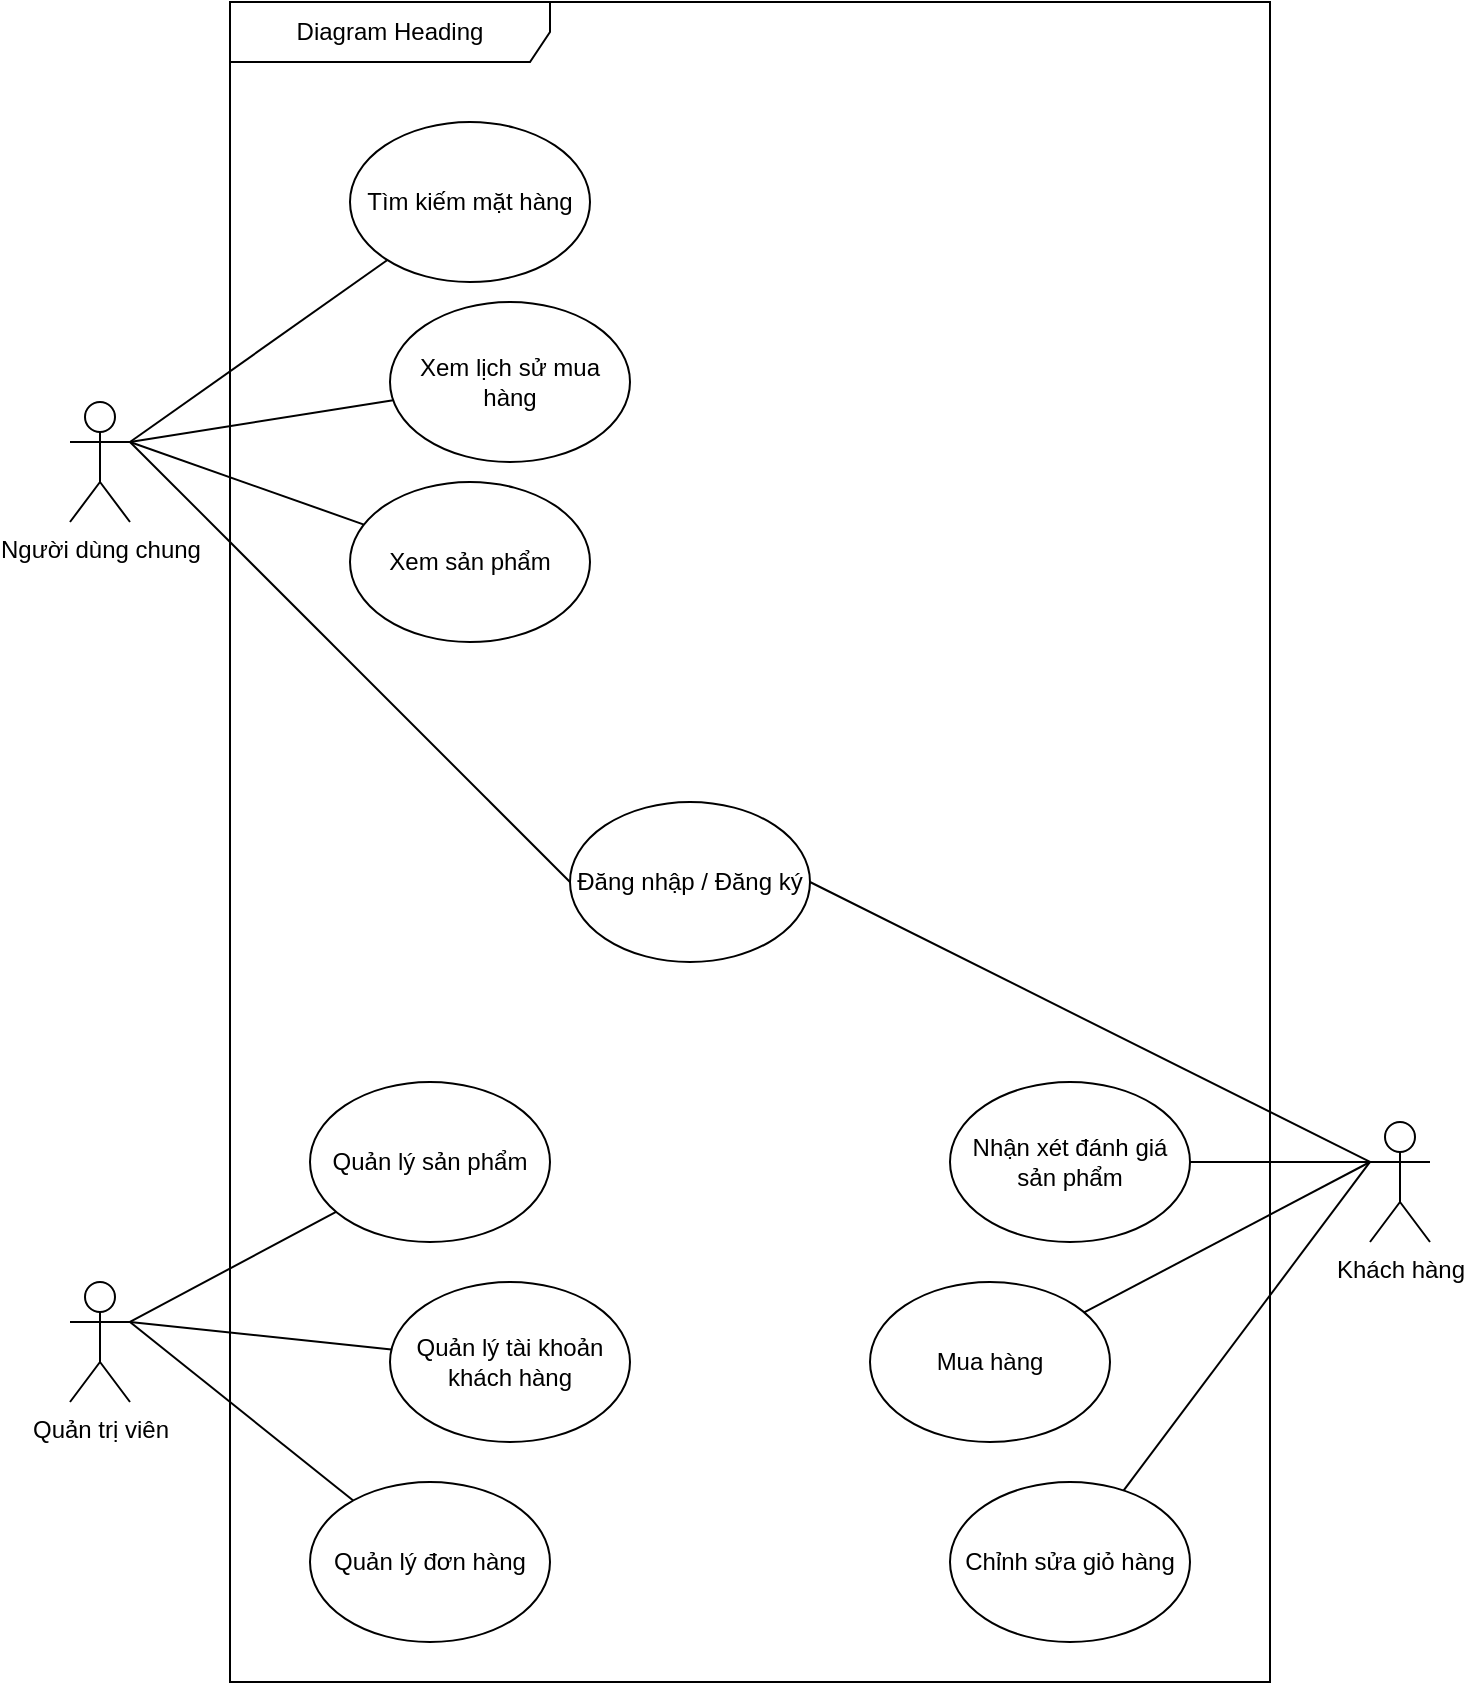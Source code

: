 <mxfile version="24.4.0" type="github">
  <diagram name="Trang-1" id="xD1ijKB_s0pnlnU6_1Ek">
    <mxGraphModel dx="1363" dy="846" grid="1" gridSize="10" guides="1" tooltips="1" connect="1" arrows="1" fold="1" page="1" pageScale="1" pageWidth="827" pageHeight="1169" math="0" shadow="0">
      <root>
        <mxCell id="0" />
        <mxCell id="1" parent="0" />
        <mxCell id="datPtI-F4djt_y2eJQy3-1" value="Tìm kiếm mặt hàng" style="ellipse;whiteSpace=wrap;html=1;" vertex="1" parent="1">
          <mxGeometry x="220" y="80" width="120" height="80" as="geometry" />
        </mxCell>
        <mxCell id="datPtI-F4djt_y2eJQy3-2" value="Xem lịch sử mua hàng" style="ellipse;whiteSpace=wrap;html=1;" vertex="1" parent="1">
          <mxGeometry x="240" y="170" width="120" height="80" as="geometry" />
        </mxCell>
        <mxCell id="datPtI-F4djt_y2eJQy3-3" value="Nhận xét đánh giá sản phẩm" style="ellipse;whiteSpace=wrap;html=1;" vertex="1" parent="1">
          <mxGeometry x="520" y="560" width="120" height="80" as="geometry" />
        </mxCell>
        <mxCell id="datPtI-F4djt_y2eJQy3-4" value="Xem sản phẩm" style="ellipse;whiteSpace=wrap;html=1;" vertex="1" parent="1">
          <mxGeometry x="220" y="260" width="120" height="80" as="geometry" />
        </mxCell>
        <mxCell id="datPtI-F4djt_y2eJQy3-5" value="Đăng nhập / Đăng ký" style="ellipse;whiteSpace=wrap;html=1;" vertex="1" parent="1">
          <mxGeometry x="330" y="420" width="120" height="80" as="geometry" />
        </mxCell>
        <mxCell id="datPtI-F4djt_y2eJQy3-6" value="Người dùng chung" style="shape=umlActor;verticalLabelPosition=bottom;verticalAlign=top;html=1;outlineConnect=0;" vertex="1" parent="1">
          <mxGeometry x="80" y="220" width="30" height="60" as="geometry" />
        </mxCell>
        <mxCell id="datPtI-F4djt_y2eJQy3-9" value="Quản lý sản phẩm" style="ellipse;whiteSpace=wrap;html=1;" vertex="1" parent="1">
          <mxGeometry x="200" y="560" width="120" height="80" as="geometry" />
        </mxCell>
        <mxCell id="datPtI-F4djt_y2eJQy3-10" value="Quản lý tài khoản khách hàng" style="ellipse;whiteSpace=wrap;html=1;" vertex="1" parent="1">
          <mxGeometry x="240" y="660" width="120" height="80" as="geometry" />
        </mxCell>
        <mxCell id="datPtI-F4djt_y2eJQy3-11" value="Quản lý đơn hàng" style="ellipse;whiteSpace=wrap;html=1;" vertex="1" parent="1">
          <mxGeometry x="200" y="760" width="120" height="80" as="geometry" />
        </mxCell>
        <mxCell id="datPtI-F4djt_y2eJQy3-13" value="Quản trị viên" style="shape=umlActor;verticalLabelPosition=bottom;verticalAlign=top;html=1;outlineConnect=0;" vertex="1" parent="1">
          <mxGeometry x="80" y="660" width="30" height="60" as="geometry" />
        </mxCell>
        <mxCell id="datPtI-F4djt_y2eJQy3-26" style="rounded=0;orthogonalLoop=1;jettySize=auto;html=1;endArrow=none;endFill=0;" edge="1" parent="1" source="datPtI-F4djt_y2eJQy3-14">
          <mxGeometry relative="1" as="geometry">
            <mxPoint x="730" y="600" as="targetPoint" />
          </mxGeometry>
        </mxCell>
        <mxCell id="datPtI-F4djt_y2eJQy3-14" value="Mua hàng" style="ellipse;whiteSpace=wrap;html=1;" vertex="1" parent="1">
          <mxGeometry x="480" y="660" width="120" height="80" as="geometry" />
        </mxCell>
        <mxCell id="datPtI-F4djt_y2eJQy3-15" value="Chỉnh sửa giỏ hàng" style="ellipse;whiteSpace=wrap;html=1;" vertex="1" parent="1">
          <mxGeometry x="520" y="760" width="120" height="80" as="geometry" />
        </mxCell>
        <mxCell id="datPtI-F4djt_y2eJQy3-16" value="Khách hàng" style="shape=umlActor;verticalLabelPosition=bottom;verticalAlign=top;html=1;outlineConnect=0;" vertex="1" parent="1">
          <mxGeometry x="730" y="580" width="30" height="60" as="geometry" />
        </mxCell>
        <mxCell id="datPtI-F4djt_y2eJQy3-17" style="rounded=0;orthogonalLoop=1;jettySize=auto;html=1;entryX=1;entryY=0.333;entryDx=0;entryDy=0;entryPerimeter=0;endArrow=none;endFill=0;" edge="1" parent="1" source="datPtI-F4djt_y2eJQy3-1" target="datPtI-F4djt_y2eJQy3-6">
          <mxGeometry relative="1" as="geometry" />
        </mxCell>
        <mxCell id="datPtI-F4djt_y2eJQy3-18" style="rounded=0;orthogonalLoop=1;jettySize=auto;html=1;entryX=1;entryY=0.333;entryDx=0;entryDy=0;entryPerimeter=0;endArrow=none;endFill=0;" edge="1" parent="1" source="datPtI-F4djt_y2eJQy3-2" target="datPtI-F4djt_y2eJQy3-6">
          <mxGeometry relative="1" as="geometry" />
        </mxCell>
        <mxCell id="datPtI-F4djt_y2eJQy3-19" style="rounded=0;orthogonalLoop=1;jettySize=auto;html=1;entryX=1;entryY=0.333;entryDx=0;entryDy=0;entryPerimeter=0;endArrow=none;endFill=0;" edge="1" parent="1" source="datPtI-F4djt_y2eJQy3-4" target="datPtI-F4djt_y2eJQy3-6">
          <mxGeometry relative="1" as="geometry" />
        </mxCell>
        <mxCell id="datPtI-F4djt_y2eJQy3-20" style="rounded=0;orthogonalLoop=1;jettySize=auto;html=1;entryX=1;entryY=0.333;entryDx=0;entryDy=0;entryPerimeter=0;endArrow=none;endFill=0;exitX=0;exitY=0.5;exitDx=0;exitDy=0;" edge="1" parent="1" source="datPtI-F4djt_y2eJQy3-5" target="datPtI-F4djt_y2eJQy3-6">
          <mxGeometry relative="1" as="geometry" />
        </mxCell>
        <mxCell id="datPtI-F4djt_y2eJQy3-21" style="rounded=0;orthogonalLoop=1;jettySize=auto;html=1;entryX=1;entryY=0.333;entryDx=0;entryDy=0;entryPerimeter=0;endArrow=none;endFill=0;" edge="1" parent="1" source="datPtI-F4djt_y2eJQy3-9" target="datPtI-F4djt_y2eJQy3-13">
          <mxGeometry relative="1" as="geometry" />
        </mxCell>
        <mxCell id="datPtI-F4djt_y2eJQy3-22" style="rounded=0;orthogonalLoop=1;jettySize=auto;html=1;entryX=1;entryY=0.333;entryDx=0;entryDy=0;entryPerimeter=0;endArrow=none;endFill=0;" edge="1" parent="1" source="datPtI-F4djt_y2eJQy3-10" target="datPtI-F4djt_y2eJQy3-13">
          <mxGeometry relative="1" as="geometry" />
        </mxCell>
        <mxCell id="datPtI-F4djt_y2eJQy3-23" style="rounded=0;orthogonalLoop=1;jettySize=auto;html=1;entryX=1;entryY=0.333;entryDx=0;entryDy=0;entryPerimeter=0;endArrow=none;endFill=0;" edge="1" parent="1" source="datPtI-F4djt_y2eJQy3-11" target="datPtI-F4djt_y2eJQy3-13">
          <mxGeometry relative="1" as="geometry" />
        </mxCell>
        <mxCell id="datPtI-F4djt_y2eJQy3-24" style="rounded=0;orthogonalLoop=1;jettySize=auto;html=1;entryX=0;entryY=0.333;entryDx=0;entryDy=0;entryPerimeter=0;endArrow=none;endFill=0;exitX=1;exitY=0.5;exitDx=0;exitDy=0;" edge="1" parent="1" source="datPtI-F4djt_y2eJQy3-5" target="datPtI-F4djt_y2eJQy3-16">
          <mxGeometry relative="1" as="geometry" />
        </mxCell>
        <mxCell id="datPtI-F4djt_y2eJQy3-25" style="rounded=0;orthogonalLoop=1;jettySize=auto;html=1;entryX=0;entryY=0.333;entryDx=0;entryDy=0;entryPerimeter=0;endArrow=none;endFill=0;" edge="1" parent="1" source="datPtI-F4djt_y2eJQy3-15" target="datPtI-F4djt_y2eJQy3-16">
          <mxGeometry relative="1" as="geometry" />
        </mxCell>
        <mxCell id="datPtI-F4djt_y2eJQy3-27" style="rounded=0;orthogonalLoop=1;jettySize=auto;html=1;entryX=0;entryY=0.333;entryDx=0;entryDy=0;entryPerimeter=0;endArrow=none;endFill=0;" edge="1" parent="1" source="datPtI-F4djt_y2eJQy3-3" target="datPtI-F4djt_y2eJQy3-16">
          <mxGeometry relative="1" as="geometry" />
        </mxCell>
        <mxCell id="datPtI-F4djt_y2eJQy3-28" value="Diagram Heading" style="shape=umlFrame;whiteSpace=wrap;html=1;pointerEvents=0;recursiveResize=0;container=1;collapsible=0;width=160;" vertex="1" parent="1">
          <mxGeometry x="160" y="20" width="520" height="840" as="geometry" />
        </mxCell>
      </root>
    </mxGraphModel>
  </diagram>
</mxfile>
